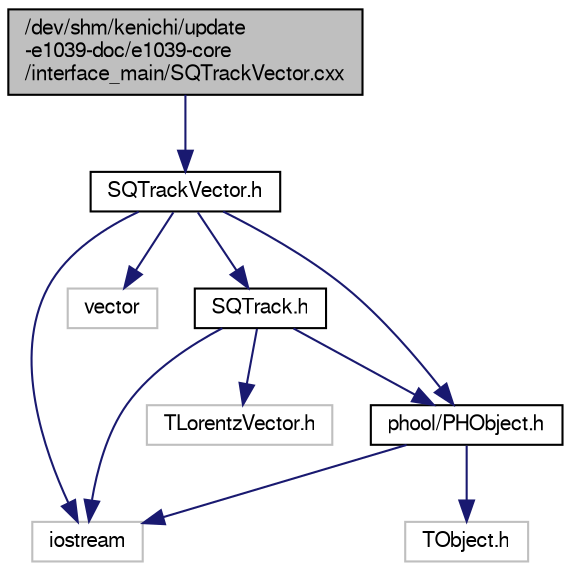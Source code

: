 digraph "/dev/shm/kenichi/update-e1039-doc/e1039-core/interface_main/SQTrackVector.cxx"
{
  bgcolor="transparent";
  edge [fontname="FreeSans",fontsize="10",labelfontname="FreeSans",labelfontsize="10"];
  node [fontname="FreeSans",fontsize="10",shape=record];
  Node1 [label="/dev/shm/kenichi/update\l-e1039-doc/e1039-core\l/interface_main/SQTrackVector.cxx",height=0.2,width=0.4,color="black", fillcolor="grey75", style="filled" fontcolor="black"];
  Node1 -> Node2 [color="midnightblue",fontsize="10",style="solid",fontname="FreeSans"];
  Node2 [label="SQTrackVector.h",height=0.2,width=0.4,color="black",URL="$d9/d7f/SQTrackVector_8h.html"];
  Node2 -> Node3 [color="midnightblue",fontsize="10",style="solid",fontname="FreeSans"];
  Node3 [label="iostream",height=0.2,width=0.4,color="grey75"];
  Node2 -> Node4 [color="midnightblue",fontsize="10",style="solid",fontname="FreeSans"];
  Node4 [label="vector",height=0.2,width=0.4,color="grey75"];
  Node2 -> Node5 [color="midnightblue",fontsize="10",style="solid",fontname="FreeSans"];
  Node5 [label="phool/PHObject.h",height=0.2,width=0.4,color="black",URL="$df/d32/PHObject_8h.html"];
  Node5 -> Node6 [color="midnightblue",fontsize="10",style="solid",fontname="FreeSans"];
  Node6 [label="TObject.h",height=0.2,width=0.4,color="grey75"];
  Node5 -> Node3 [color="midnightblue",fontsize="10",style="solid",fontname="FreeSans"];
  Node2 -> Node7 [color="midnightblue",fontsize="10",style="solid",fontname="FreeSans"];
  Node7 [label="SQTrack.h",height=0.2,width=0.4,color="black",URL="$d7/da7/SQTrack_8h.html"];
  Node7 -> Node3 [color="midnightblue",fontsize="10",style="solid",fontname="FreeSans"];
  Node7 -> Node5 [color="midnightblue",fontsize="10",style="solid",fontname="FreeSans"];
  Node7 -> Node8 [color="midnightblue",fontsize="10",style="solid",fontname="FreeSans"];
  Node8 [label="TLorentzVector.h",height=0.2,width=0.4,color="grey75"];
}

